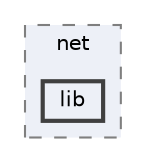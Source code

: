 digraph "build/modules/nrf/subsys/net/lib"
{
 // LATEX_PDF_SIZE
  bgcolor="transparent";
  edge [fontname=Helvetica,fontsize=10,labelfontname=Helvetica,labelfontsize=10];
  node [fontname=Helvetica,fontsize=10,shape=box,height=0.2,width=0.4];
  compound=true
  subgraph clusterdir_5f3a9ffbe0e3bc990819d88ba76a46b9 {
    graph [ bgcolor="#edf0f7", pencolor="grey50", label="net", fontname=Helvetica,fontsize=10 style="filled,dashed", URL="dir_5f3a9ffbe0e3bc990819d88ba76a46b9.html",tooltip=""]
  dir_9b59917919ed956f83d5a1217030ccbf [label="lib", fillcolor="#edf0f7", color="grey25", style="filled,bold", URL="dir_9b59917919ed956f83d5a1217030ccbf.html",tooltip=""];
  }
}
